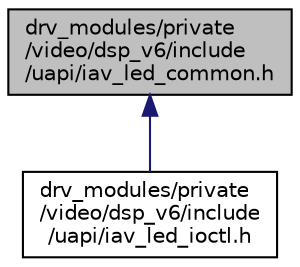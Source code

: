 digraph "drv_modules/private/video/dsp_v6/include/uapi/iav_led_common.h"
{
 // INTERACTIVE_SVG=YES
 // LATEX_PDF_SIZE
  bgcolor="transparent";
  edge [fontname="Helvetica",fontsize="10",labelfontname="Helvetica",labelfontsize="10"];
  node [fontname="Helvetica",fontsize="10",shape=record];
  Node1 [label="drv_modules/private\l/video/dsp_v6/include\l/uapi/iav_led_common.h",height=0.2,width=0.4,color="black", fillcolor="grey75", style="filled", fontcolor="black",tooltip="This file defines IAV LED Configuration structures."];
  Node1 -> Node2 [dir="back",color="midnightblue",fontsize="10",style="solid",fontname="Helvetica"];
  Node2 [label="drv_modules/private\l/video/dsp_v6/include\l/uapi/iav_led_ioctl.h",height=0.2,width=0.4,color="black",URL="$d6/de9/iav__led__ioctl_8h.html",tooltip="This file defines video output configuration ioctl."];
}

